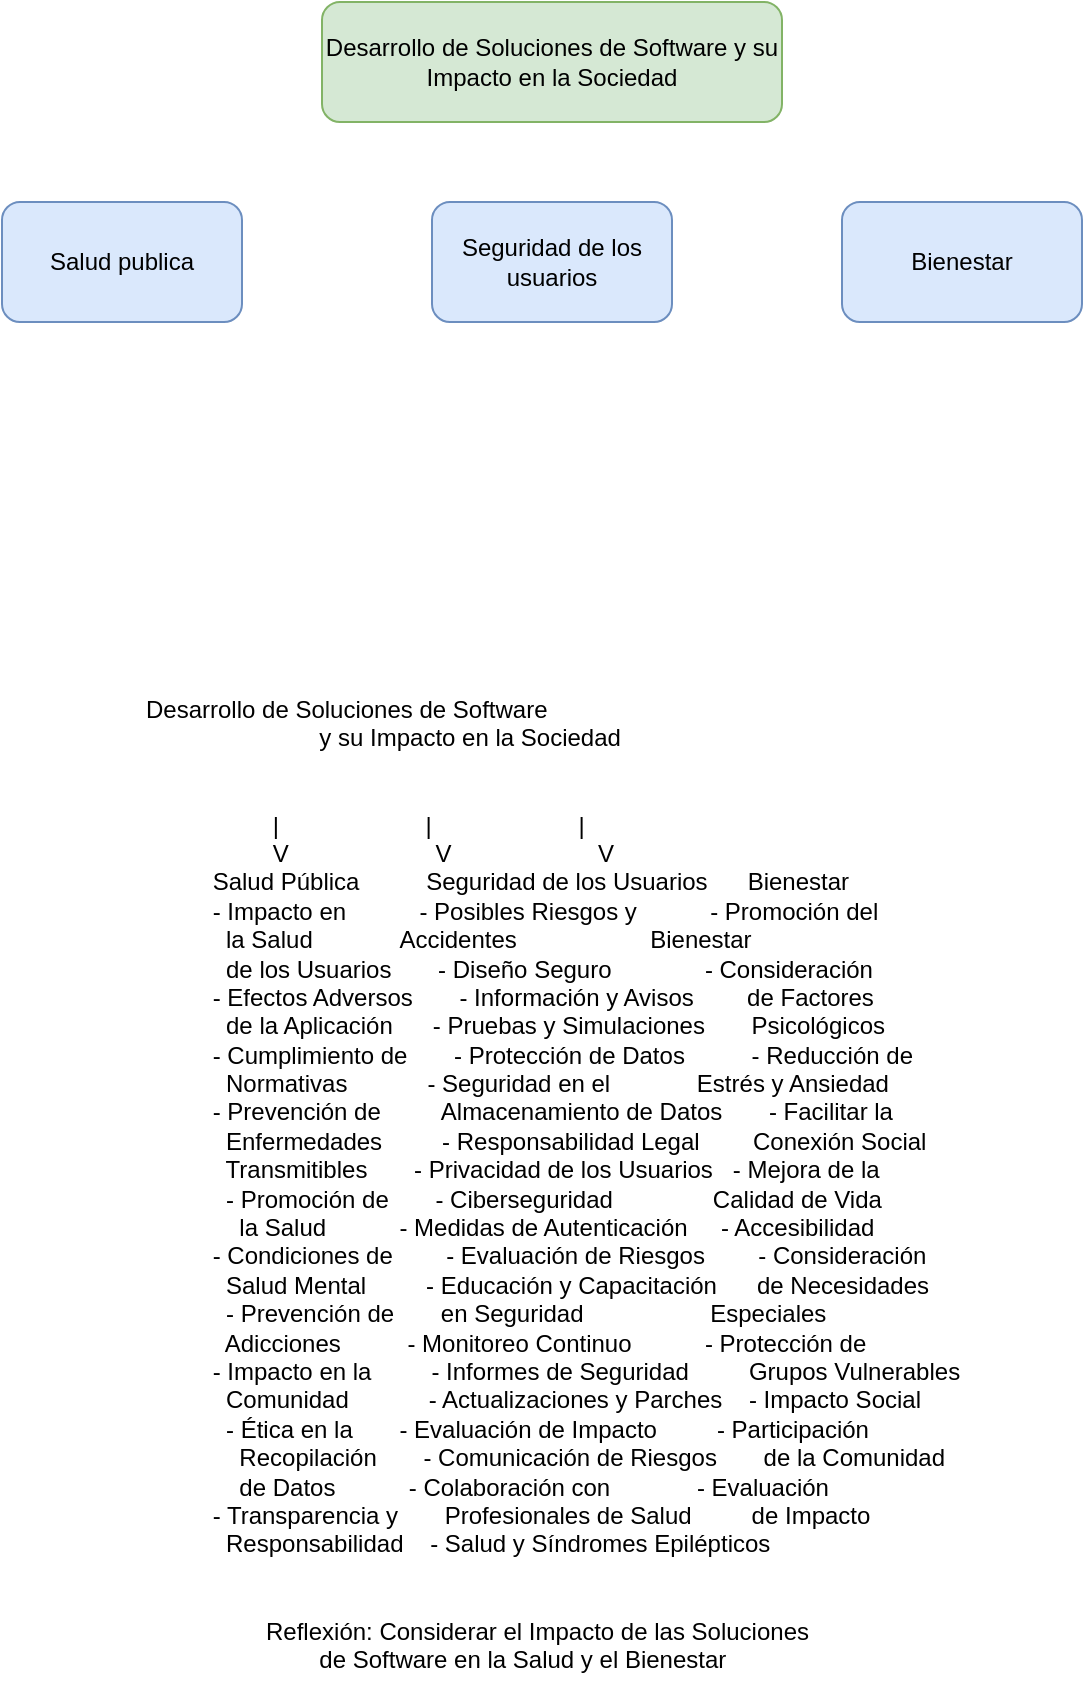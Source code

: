<mxfile version="22.0.8" type="github">
  <diagram name="Página-1" id="ixk_QxQWowSIHumLhs-q">
    <mxGraphModel dx="819" dy="429" grid="1" gridSize="10" guides="1" tooltips="1" connect="1" arrows="1" fold="1" page="1" pageScale="1" pageWidth="827" pageHeight="1169" math="0" shadow="0">
      <root>
        <mxCell id="0" />
        <mxCell id="1" parent="0" />
        <mxCell id="otddVDofJfXvo8xMDCYf-1" value="&lt;span style=&quot;color: rgb(0, 0, 0); font-family: Helvetica; font-size: 12px; font-style: normal; font-variant-ligatures: normal; font-variant-caps: normal; font-weight: 400; letter-spacing: normal; orphans: 2; text-align: left; text-indent: 0px; text-transform: none; widows: 2; word-spacing: 0px; -webkit-text-stroke-width: 0px; text-decoration-thickness: initial; text-decoration-style: initial; text-decoration-color: initial; float: none; display: inline !important;&quot;&gt;Desarrollo de Soluciones de Software&amp;nbsp;&lt;/span&gt;&lt;span style=&quot;color: rgb(0, 0, 0); font-family: Helvetica; font-size: 12px; font-style: normal; font-variant-ligatures: normal; font-variant-caps: normal; font-weight: 400; letter-spacing: normal; orphans: 2; text-align: left; text-indent: 0px; text-transform: none; widows: 2; word-spacing: 0px; -webkit-text-stroke-width: 0px; text-decoration-thickness: initial; text-decoration-style: initial; text-decoration-color: initial; float: none; display: inline !important;&quot;&gt;y su Impacto en la Sociedad&lt;/span&gt;" style="rounded=1;whiteSpace=wrap;html=1;fillColor=#d5e8d4;strokeColor=#82b366;" vertex="1" parent="1">
          <mxGeometry x="310" y="70" width="230" height="60" as="geometry" />
        </mxCell>
        <mxCell id="otddVDofJfXvo8xMDCYf-2" value="Desarrollo de Soluciones de Software&#xa;                          y su Impacto en la Sociedad&#xa;&#xa;&#xa;                   |                      |                      |&#xa;                   V                      V                      V&#xa;          Salud Pública          Seguridad de los Usuarios      Bienestar&#xa;          - Impacto en           - Posibles Riesgos y           - Promoción del&#xa;            la Salud             Accidentes                    Bienestar&#xa;            de los Usuarios       - Diseño Seguro              - Consideración&#xa;          - Efectos Adversos       - Información y Avisos        de Factores&#xa;            de la Aplicación      - Pruebas y Simulaciones       Psicológicos&#xa;          - Cumplimiento de       - Protección de Datos          - Reducción de&#xa;            Normativas            - Seguridad en el             Estrés y Ansiedad&#xa;          - Prevención de         Almacenamiento de Datos       - Facilitar la&#xa;            Enfermedades         - Responsabilidad Legal        Conexión Social&#xa;            Transmitibles       - Privacidad de los Usuarios   - Mejora de la&#xa;            - Promoción de       - Ciberseguridad               Calidad de Vida&#xa;              la Salud           - Medidas de Autenticación     - Accesibilidad&#xa;          - Condiciones de        - Evaluación de Riesgos        - Consideración&#xa;            Salud Mental         - Educación y Capacitación      de Necesidades&#xa;            - Prevención de       en Seguridad                   Especiales&#xa;            Adicciones          - Monitoreo Continuo           - Protección de&#xa;          - Impacto en la         - Informes de Seguridad         Grupos Vulnerables&#xa;            Comunidad            - Actualizaciones y Parches    - Impacto Social&#xa;            - Ética en la       - Evaluación de Impacto         - Participación&#xa;              Recopilación       - Comunicación de Riesgos       de la Comunidad&#xa;              de Datos           - Colaboración con             - Evaluación&#xa;          - Transparencia y       Profesionales de Salud         de Impacto&#xa;            Responsabilidad    - Salud y Síndromes Epilépticos&#xa;&#xa;&#xa;                  Reflexión: Considerar el Impacto de las Soluciones&#xa;                          de Software en la Salud y el Bienestar" style="text;whiteSpace=wrap;" vertex="1" parent="1">
          <mxGeometry x="220" y="410" width="440" height="510" as="geometry" />
        </mxCell>
        <mxCell id="otddVDofJfXvo8xMDCYf-3" value="Salud publica" style="rounded=1;whiteSpace=wrap;html=1;fillColor=#dae8fc;strokeColor=#6c8ebf;" vertex="1" parent="1">
          <mxGeometry x="150" y="170" width="120" height="60" as="geometry" />
        </mxCell>
        <mxCell id="otddVDofJfXvo8xMDCYf-4" value="Seguridad de los usuarios" style="rounded=1;whiteSpace=wrap;html=1;fillColor=#dae8fc;strokeColor=#6c8ebf;" vertex="1" parent="1">
          <mxGeometry x="365" y="170" width="120" height="60" as="geometry" />
        </mxCell>
        <mxCell id="otddVDofJfXvo8xMDCYf-5" value="Bienestar" style="rounded=1;whiteSpace=wrap;html=1;fillColor=#dae8fc;strokeColor=#6c8ebf;" vertex="1" parent="1">
          <mxGeometry x="570" y="170" width="120" height="60" as="geometry" />
        </mxCell>
      </root>
    </mxGraphModel>
  </diagram>
</mxfile>
